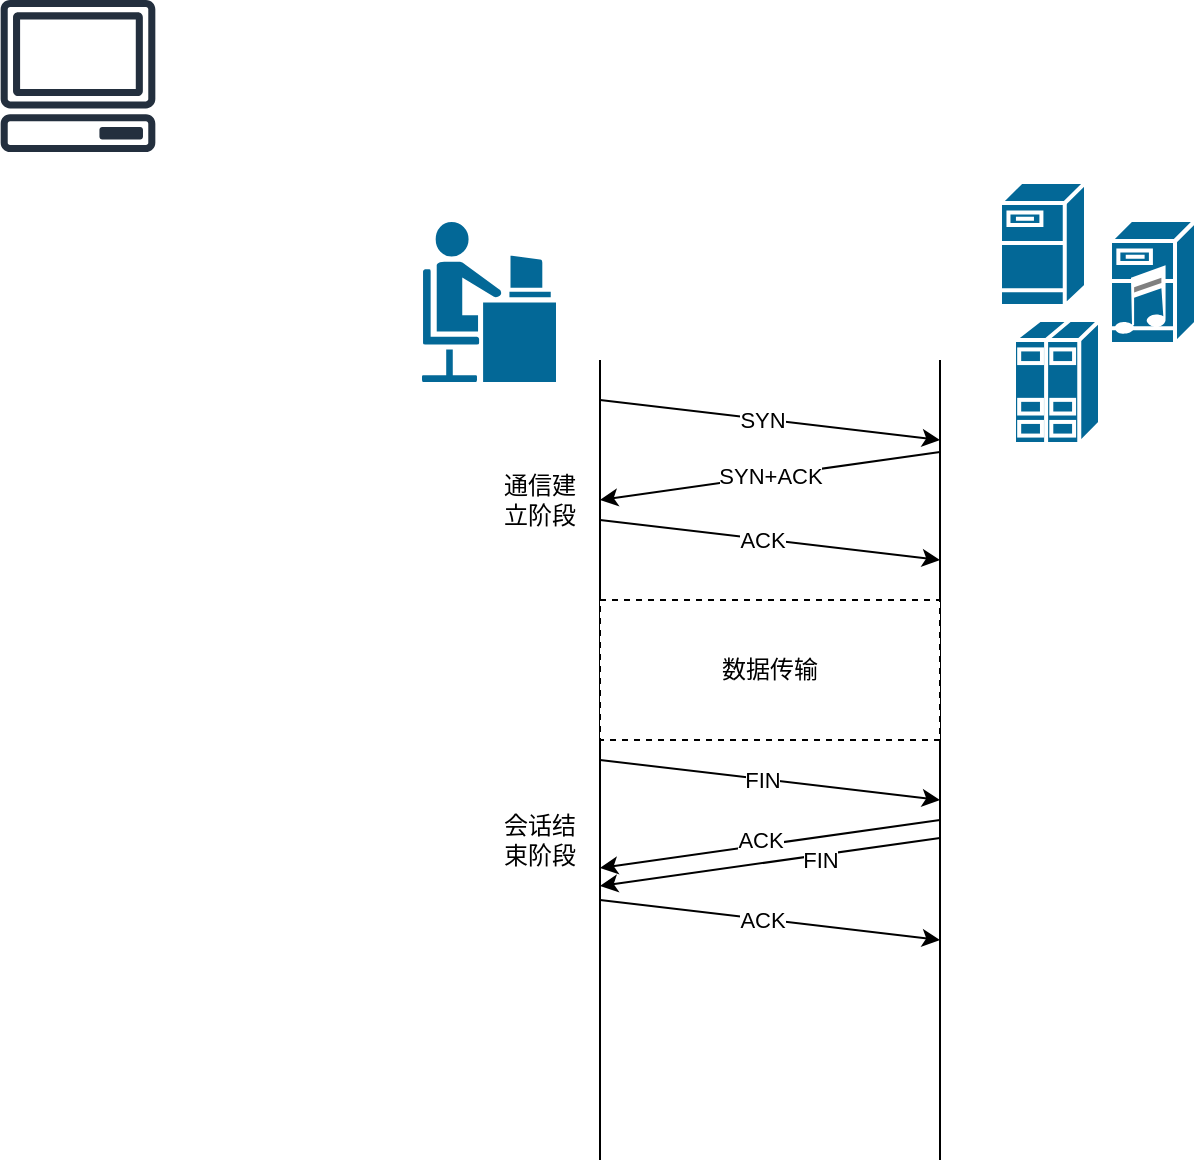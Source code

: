 <mxfile version="13.8.1" type="github">
  <diagram name="Page-1" id="c4acf3e9-155e-7222-9cf6-157b1a14988f">
    <mxGraphModel dx="538" dy="338" grid="1" gridSize="10" guides="1" tooltips="1" connect="1" arrows="1" fold="1" page="1" pageScale="1" pageWidth="850" pageHeight="1100" background="#ffffff" math="0" shadow="0">
      <root>
        <mxCell id="0" />
        <mxCell id="1" parent="0" />
        <mxCell id="0VHftys2yhJCfkwD6qfy-1" value="" style="outlineConnect=0;fontColor=#232F3E;gradientColor=none;fillColor=#232F3E;strokeColor=none;dashed=0;verticalLabelPosition=bottom;verticalAlign=top;align=center;html=1;fontSize=12;fontStyle=0;aspect=fixed;pointerEvents=1;shape=mxgraph.aws4.client;" vertex="1" parent="1">
          <mxGeometry x="50" y="60" width="78" height="76" as="geometry" />
        </mxCell>
        <mxCell id="0VHftys2yhJCfkwD6qfy-7" style="edgeStyle=none;rounded=0;orthogonalLoop=1;jettySize=auto;html=1;endArrow=none;endFill=0;" edge="1" parent="1">
          <mxGeometry relative="1" as="geometry">
            <mxPoint x="350" y="640" as="targetPoint" />
            <mxPoint x="350" y="240" as="sourcePoint" />
          </mxGeometry>
        </mxCell>
        <mxCell id="0VHftys2yhJCfkwD6qfy-9" style="edgeStyle=none;rounded=0;orthogonalLoop=1;jettySize=auto;html=1;startArrow=none;startFill=0;endArrow=classic;endFill=1;labelBorderColor=none;" edge="1" parent="1">
          <mxGeometry relative="1" as="geometry">
            <mxPoint x="520" y="280" as="targetPoint" />
            <mxPoint x="350" y="260" as="sourcePoint" />
          </mxGeometry>
        </mxCell>
        <mxCell id="0VHftys2yhJCfkwD6qfy-11" value="SYN" style="edgeLabel;html=1;align=center;verticalAlign=middle;resizable=0;points=[];" vertex="1" connectable="0" parent="0VHftys2yhJCfkwD6qfy-9">
          <mxGeometry x="-0.195" y="-2" relative="1" as="geometry">
            <mxPoint x="12.04" as="offset" />
          </mxGeometry>
        </mxCell>
        <mxCell id="0VHftys2yhJCfkwD6qfy-2" value="" style="shape=mxgraph.cisco.people.androgenous_person;html=1;pointerEvents=1;dashed=0;fillColor=#036897;strokeColor=#ffffff;strokeWidth=2;verticalLabelPosition=bottom;verticalAlign=top;align=center;outlineConnect=0;" vertex="1" parent="1">
          <mxGeometry x="260" y="170" width="69" height="82" as="geometry" />
        </mxCell>
        <mxCell id="0VHftys2yhJCfkwD6qfy-4" value="" style="shape=mxgraph.cisco.servers.standard_host;html=1;pointerEvents=1;dashed=0;fillColor=#036897;strokeColor=#ffffff;strokeWidth=2;verticalLabelPosition=bottom;verticalAlign=top;align=center;outlineConnect=0;" vertex="1" parent="1">
          <mxGeometry x="557" y="220" width="43" height="62" as="geometry" />
        </mxCell>
        <mxCell id="0VHftys2yhJCfkwD6qfy-5" value="" style="shape=mxgraph.cisco.servers.fileserver;html=1;pointerEvents=1;dashed=0;fillColor=#036897;strokeColor=#ffffff;strokeWidth=2;verticalLabelPosition=bottom;verticalAlign=top;align=center;outlineConnect=0;" vertex="1" parent="1">
          <mxGeometry x="550" y="151" width="43" height="62" as="geometry" />
        </mxCell>
        <mxCell id="0VHftys2yhJCfkwD6qfy-6" value="" style="shape=mxgraph.cisco.servers.moh_server;html=1;pointerEvents=1;dashed=0;fillColor=#036897;strokeColor=#ffffff;strokeWidth=2;verticalLabelPosition=bottom;verticalAlign=top;align=center;outlineConnect=0;" vertex="1" parent="1">
          <mxGeometry x="605" y="170" width="43" height="62" as="geometry" />
        </mxCell>
        <mxCell id="0VHftys2yhJCfkwD6qfy-8" style="edgeStyle=none;rounded=0;orthogonalLoop=1;jettySize=auto;html=1;endArrow=none;endFill=0;" edge="1" parent="1">
          <mxGeometry relative="1" as="geometry">
            <mxPoint x="520" y="640" as="targetPoint" />
            <mxPoint x="520" y="240" as="sourcePoint" />
          </mxGeometry>
        </mxCell>
        <mxCell id="0VHftys2yhJCfkwD6qfy-10" value="SYN+ACK" style="edgeStyle=none;rounded=0;orthogonalLoop=1;jettySize=auto;html=1;startArrow=none;startFill=0;endArrow=classic;endFill=1;" edge="1" parent="1">
          <mxGeometry relative="1" as="geometry">
            <mxPoint x="350" y="310" as="targetPoint" />
            <mxPoint x="520" y="286" as="sourcePoint" />
          </mxGeometry>
        </mxCell>
        <mxCell id="0VHftys2yhJCfkwD6qfy-16" style="edgeStyle=none;rounded=0;orthogonalLoop=1;jettySize=auto;html=1;startArrow=none;startFill=0;endArrow=classic;endFill=1;labelBorderColor=none;" edge="1" parent="1">
          <mxGeometry relative="1" as="geometry">
            <mxPoint x="520" y="340" as="targetPoint" />
            <mxPoint x="350" y="320" as="sourcePoint" />
          </mxGeometry>
        </mxCell>
        <mxCell id="0VHftys2yhJCfkwD6qfy-17" value="ACK" style="edgeLabel;html=1;align=center;verticalAlign=middle;resizable=0;points=[];" vertex="1" connectable="0" parent="0VHftys2yhJCfkwD6qfy-16">
          <mxGeometry x="-0.195" y="-2" relative="1" as="geometry">
            <mxPoint x="12.04" as="offset" />
          </mxGeometry>
        </mxCell>
        <mxCell id="0VHftys2yhJCfkwD6qfy-18" value="数据传输" style="rounded=0;whiteSpace=wrap;html=1;dashed=1;" vertex="1" parent="1">
          <mxGeometry x="350" y="360" width="170" height="70" as="geometry" />
        </mxCell>
        <mxCell id="0VHftys2yhJCfkwD6qfy-19" style="edgeStyle=none;rounded=0;orthogonalLoop=1;jettySize=auto;html=1;startArrow=none;startFill=0;endArrow=classic;endFill=1;labelBorderColor=none;" edge="1" parent="1">
          <mxGeometry relative="1" as="geometry">
            <mxPoint x="520" y="460" as="targetPoint" />
            <mxPoint x="350" y="440" as="sourcePoint" />
          </mxGeometry>
        </mxCell>
        <mxCell id="0VHftys2yhJCfkwD6qfy-20" value="FIN" style="edgeLabel;html=1;align=center;verticalAlign=middle;resizable=0;points=[];" vertex="1" connectable="0" parent="0VHftys2yhJCfkwD6qfy-19">
          <mxGeometry x="-0.195" y="-2" relative="1" as="geometry">
            <mxPoint x="12.04" as="offset" />
          </mxGeometry>
        </mxCell>
        <mxCell id="0VHftys2yhJCfkwD6qfy-21" value="ACK" style="edgeStyle=none;rounded=0;orthogonalLoop=1;jettySize=auto;html=1;startArrow=none;startFill=0;endArrow=classic;endFill=1;" edge="1" parent="1">
          <mxGeometry x="0.054" y="-3" relative="1" as="geometry">
            <mxPoint x="350" y="494" as="targetPoint" />
            <mxPoint x="520" y="470" as="sourcePoint" />
            <mxPoint as="offset" />
          </mxGeometry>
        </mxCell>
        <mxCell id="0VHftys2yhJCfkwD6qfy-23" value="FIN" style="edgeStyle=none;rounded=0;orthogonalLoop=1;jettySize=auto;html=1;startArrow=none;startFill=0;endArrow=classic;endFill=1;" edge="1" parent="1">
          <mxGeometry x="-0.29" y="3" relative="1" as="geometry">
            <mxPoint x="350" y="503" as="targetPoint" />
            <mxPoint x="520" y="479" as="sourcePoint" />
            <mxPoint as="offset" />
          </mxGeometry>
        </mxCell>
        <mxCell id="0VHftys2yhJCfkwD6qfy-24" style="edgeStyle=none;rounded=0;orthogonalLoop=1;jettySize=auto;html=1;startArrow=none;startFill=0;endArrow=classic;endFill=1;labelBorderColor=none;" edge="1" parent="1">
          <mxGeometry relative="1" as="geometry">
            <mxPoint x="520" y="530" as="targetPoint" />
            <mxPoint x="350" y="510" as="sourcePoint" />
          </mxGeometry>
        </mxCell>
        <mxCell id="0VHftys2yhJCfkwD6qfy-25" value="ACK" style="edgeLabel;html=1;align=center;verticalAlign=middle;resizable=0;points=[];" vertex="1" connectable="0" parent="0VHftys2yhJCfkwD6qfy-24">
          <mxGeometry x="-0.195" y="-2" relative="1" as="geometry">
            <mxPoint x="12.04" as="offset" />
          </mxGeometry>
        </mxCell>
        <mxCell id="0VHftys2yhJCfkwD6qfy-26" value="通信建立阶段" style="text;html=1;strokeColor=none;fillColor=none;align=center;verticalAlign=middle;whiteSpace=wrap;rounded=0;dashed=1;" vertex="1" parent="1">
          <mxGeometry x="300" y="300" width="40" height="20" as="geometry" />
        </mxCell>
        <mxCell id="0VHftys2yhJCfkwD6qfy-27" value="会话结束阶段" style="text;html=1;strokeColor=none;fillColor=none;align=center;verticalAlign=middle;whiteSpace=wrap;rounded=0;dashed=1;" vertex="1" parent="1">
          <mxGeometry x="300" y="470" width="40" height="20" as="geometry" />
        </mxCell>
      </root>
    </mxGraphModel>
  </diagram>
</mxfile>
